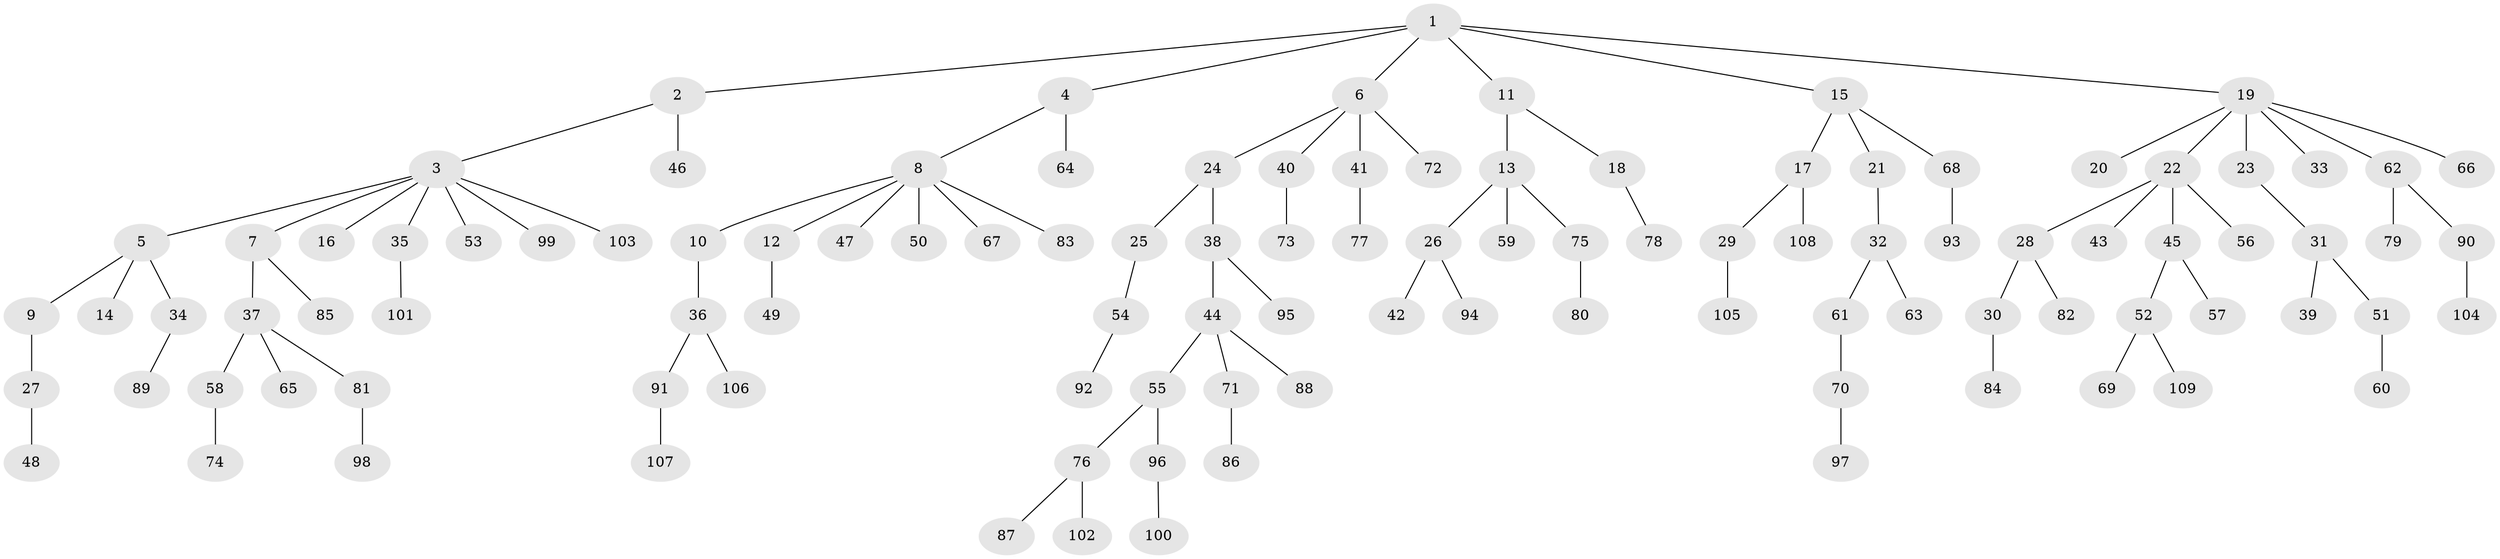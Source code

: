 // coarse degree distribution, {7: 0.013333333333333334, 2: 0.16, 8: 0.02666666666666667, 3: 0.08, 5: 0.04, 6: 0.013333333333333334, 1: 0.6133333333333333, 4: 0.05333333333333334}
// Generated by graph-tools (version 1.1) at 2025/52/02/27/25 19:52:11]
// undirected, 109 vertices, 108 edges
graph export_dot {
graph [start="1"]
  node [color=gray90,style=filled];
  1;
  2;
  3;
  4;
  5;
  6;
  7;
  8;
  9;
  10;
  11;
  12;
  13;
  14;
  15;
  16;
  17;
  18;
  19;
  20;
  21;
  22;
  23;
  24;
  25;
  26;
  27;
  28;
  29;
  30;
  31;
  32;
  33;
  34;
  35;
  36;
  37;
  38;
  39;
  40;
  41;
  42;
  43;
  44;
  45;
  46;
  47;
  48;
  49;
  50;
  51;
  52;
  53;
  54;
  55;
  56;
  57;
  58;
  59;
  60;
  61;
  62;
  63;
  64;
  65;
  66;
  67;
  68;
  69;
  70;
  71;
  72;
  73;
  74;
  75;
  76;
  77;
  78;
  79;
  80;
  81;
  82;
  83;
  84;
  85;
  86;
  87;
  88;
  89;
  90;
  91;
  92;
  93;
  94;
  95;
  96;
  97;
  98;
  99;
  100;
  101;
  102;
  103;
  104;
  105;
  106;
  107;
  108;
  109;
  1 -- 2;
  1 -- 4;
  1 -- 6;
  1 -- 11;
  1 -- 15;
  1 -- 19;
  2 -- 3;
  2 -- 46;
  3 -- 5;
  3 -- 7;
  3 -- 16;
  3 -- 35;
  3 -- 53;
  3 -- 99;
  3 -- 103;
  4 -- 8;
  4 -- 64;
  5 -- 9;
  5 -- 14;
  5 -- 34;
  6 -- 24;
  6 -- 40;
  6 -- 41;
  6 -- 72;
  7 -- 37;
  7 -- 85;
  8 -- 10;
  8 -- 12;
  8 -- 47;
  8 -- 50;
  8 -- 67;
  8 -- 83;
  9 -- 27;
  10 -- 36;
  11 -- 13;
  11 -- 18;
  12 -- 49;
  13 -- 26;
  13 -- 59;
  13 -- 75;
  15 -- 17;
  15 -- 21;
  15 -- 68;
  17 -- 29;
  17 -- 108;
  18 -- 78;
  19 -- 20;
  19 -- 22;
  19 -- 23;
  19 -- 33;
  19 -- 62;
  19 -- 66;
  21 -- 32;
  22 -- 28;
  22 -- 43;
  22 -- 45;
  22 -- 56;
  23 -- 31;
  24 -- 25;
  24 -- 38;
  25 -- 54;
  26 -- 42;
  26 -- 94;
  27 -- 48;
  28 -- 30;
  28 -- 82;
  29 -- 105;
  30 -- 84;
  31 -- 39;
  31 -- 51;
  32 -- 61;
  32 -- 63;
  34 -- 89;
  35 -- 101;
  36 -- 91;
  36 -- 106;
  37 -- 58;
  37 -- 65;
  37 -- 81;
  38 -- 44;
  38 -- 95;
  40 -- 73;
  41 -- 77;
  44 -- 55;
  44 -- 71;
  44 -- 88;
  45 -- 52;
  45 -- 57;
  51 -- 60;
  52 -- 69;
  52 -- 109;
  54 -- 92;
  55 -- 76;
  55 -- 96;
  58 -- 74;
  61 -- 70;
  62 -- 79;
  62 -- 90;
  68 -- 93;
  70 -- 97;
  71 -- 86;
  75 -- 80;
  76 -- 87;
  76 -- 102;
  81 -- 98;
  90 -- 104;
  91 -- 107;
  96 -- 100;
}
